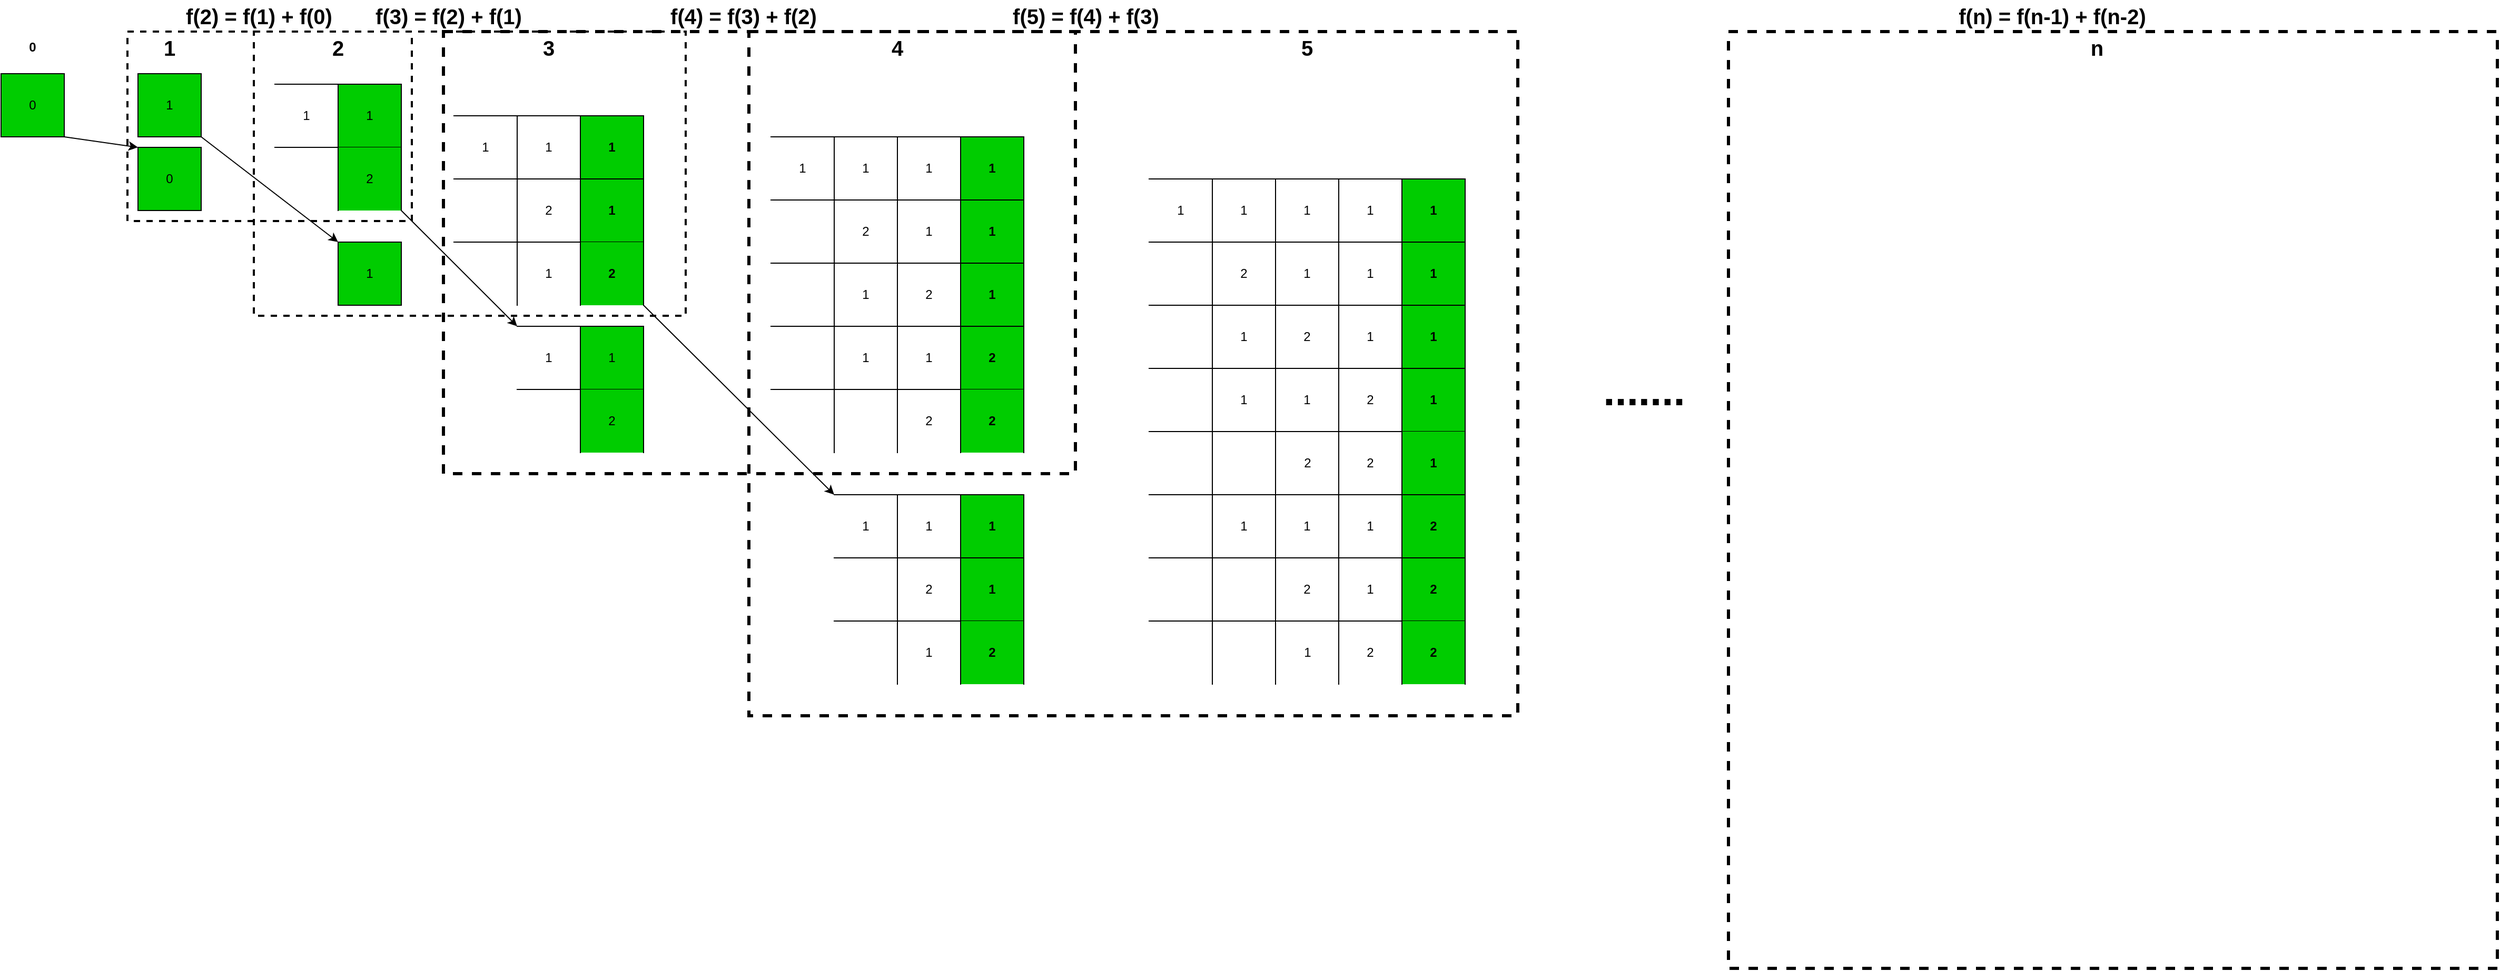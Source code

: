 <mxfile version="17.4.6" type="github">
  <diagram id="meVgTXFV0Rb9YD3vlooV" name="第 1 页">
    <mxGraphModel dx="2449" dy="2693" grid="1" gridSize="10" guides="1" tooltips="1" connect="1" arrows="1" fold="1" page="1" pageScale="1" pageWidth="827" pageHeight="1169" math="0" shadow="0">
      <root>
        <mxCell id="0" />
        <mxCell id="1" parent="0" />
        <mxCell id="g9Eve9OgDXoUgPSPYTMr-540" value="" style="rounded=0;whiteSpace=wrap;html=1;labelBackgroundColor=#FFFFFF;fontColor=#000000;fillColor=none;shadow=0;dashed=1;strokeWidth=2;" vertex="1" parent="1">
          <mxGeometry x="390" width="270" height="180" as="geometry" />
        </mxCell>
        <mxCell id="g9Eve9OgDXoUgPSPYTMr-536" value="" style="rounded=0;whiteSpace=wrap;html=1;labelBackgroundColor=#FFFFFF;fontColor=#000000;fillColor=none;shadow=0;dashed=1;strokeWidth=3;" vertex="1" parent="1">
          <mxGeometry x="980" width="730" height="650" as="geometry" />
        </mxCell>
        <mxCell id="g9Eve9OgDXoUgPSPYTMr-535" value="" style="rounded=0;whiteSpace=wrap;html=1;labelBackgroundColor=#FFFFFF;fontColor=#000000;fillColor=none;shadow=0;dashed=1;strokeWidth=3;" vertex="1" parent="1">
          <mxGeometry x="690" width="600" height="420" as="geometry" />
        </mxCell>
        <mxCell id="g9Eve9OgDXoUgPSPYTMr-534" value="" style="rounded=0;whiteSpace=wrap;html=1;labelBackgroundColor=#FFFFFF;fontColor=#000000;fillColor=none;shadow=0;dashed=1;strokeWidth=2;" vertex="1" parent="1">
          <mxGeometry x="510" width="410" height="270" as="geometry" />
        </mxCell>
        <mxCell id="g9Eve9OgDXoUgPSPYTMr-105" value="" style="group" vertex="1" connectable="0" parent="1">
          <mxGeometry x="530" y="50" width="120" height="120" as="geometry" />
        </mxCell>
        <mxCell id="g9Eve9OgDXoUgPSPYTMr-106" value="1" style="whiteSpace=wrap;html=1;aspect=fixed;fillColor=#00CC00;fontStyle=0" vertex="1" parent="g9Eve9OgDXoUgPSPYTMr-105">
          <mxGeometry x="60" width="60" height="60" as="geometry" />
        </mxCell>
        <mxCell id="g9Eve9OgDXoUgPSPYTMr-107" value="1" style="shape=partialRectangle;whiteSpace=wrap;html=1;left=0;right=0;fillColor=none;" vertex="1" parent="g9Eve9OgDXoUgPSPYTMr-105">
          <mxGeometry width="60" height="60" as="geometry" />
        </mxCell>
        <mxCell id="g9Eve9OgDXoUgPSPYTMr-108" value="2" style="shape=partialRectangle;whiteSpace=wrap;html=1;top=0;bottom=0;fillColor=#00CC00;fontStyle=0" vertex="1" parent="g9Eve9OgDXoUgPSPYTMr-105">
          <mxGeometry x="60" y="60" width="60" height="60" as="geometry" />
        </mxCell>
        <mxCell id="g9Eve9OgDXoUgPSPYTMr-113" value="" style="group" vertex="1" connectable="0" parent="1">
          <mxGeometry x="760" y="80" width="120" height="210" as="geometry" />
        </mxCell>
        <mxCell id="g9Eve9OgDXoUgPSPYTMr-114" value="1" style="whiteSpace=wrap;html=1;aspect=fixed;fontStyle=1;fillColor=#00CC00;" vertex="1" parent="g9Eve9OgDXoUgPSPYTMr-113">
          <mxGeometry x="60" width="60" height="60" as="geometry" />
        </mxCell>
        <mxCell id="g9Eve9OgDXoUgPSPYTMr-115" value="" style="shape=partialRectangle;whiteSpace=wrap;html=1;left=0;right=0;fillColor=none;" vertex="1" parent="g9Eve9OgDXoUgPSPYTMr-113">
          <mxGeometry width="60" height="60" as="geometry" />
        </mxCell>
        <mxCell id="g9Eve9OgDXoUgPSPYTMr-116" value="" style="shape=partialRectangle;whiteSpace=wrap;html=1;top=0;bottom=0;fillColor=none;" vertex="1" parent="g9Eve9OgDXoUgPSPYTMr-113">
          <mxGeometry x="60" y="60" width="60" height="60" as="geometry" />
        </mxCell>
        <mxCell id="g9Eve9OgDXoUgPSPYTMr-117" value="" style="group" vertex="1" connectable="0" parent="g9Eve9OgDXoUgPSPYTMr-113">
          <mxGeometry x="-60" width="140" height="210" as="geometry" />
        </mxCell>
        <mxCell id="g9Eve9OgDXoUgPSPYTMr-118" value="1" style="whiteSpace=wrap;html=1;aspect=fixed;" vertex="1" parent="g9Eve9OgDXoUgPSPYTMr-117">
          <mxGeometry x="60" width="60" height="60" as="geometry" />
        </mxCell>
        <mxCell id="g9Eve9OgDXoUgPSPYTMr-119" value="1" style="shape=partialRectangle;whiteSpace=wrap;html=1;left=0;right=0;fillColor=none;" vertex="1" parent="g9Eve9OgDXoUgPSPYTMr-117">
          <mxGeometry width="60" height="60" as="geometry" />
        </mxCell>
        <mxCell id="g9Eve9OgDXoUgPSPYTMr-120" value="" style="shape=partialRectangle;whiteSpace=wrap;html=1;top=0;bottom=0;fillColor=none;" vertex="1" parent="g9Eve9OgDXoUgPSPYTMr-117">
          <mxGeometry x="60" y="60" width="60" height="60" as="geometry" />
        </mxCell>
        <mxCell id="g9Eve9OgDXoUgPSPYTMr-121" value="" style="group" vertex="1" connectable="0" parent="g9Eve9OgDXoUgPSPYTMr-117">
          <mxGeometry y="60" width="120" height="120" as="geometry" />
        </mxCell>
        <mxCell id="g9Eve9OgDXoUgPSPYTMr-122" value="" style="whiteSpace=wrap;html=1;aspect=fixed;" vertex="1" parent="g9Eve9OgDXoUgPSPYTMr-121">
          <mxGeometry x="60" width="60" height="60" as="geometry" />
        </mxCell>
        <mxCell id="g9Eve9OgDXoUgPSPYTMr-123" value="" style="shape=partialRectangle;whiteSpace=wrap;html=1;left=0;right=0;fillColor=none;" vertex="1" parent="g9Eve9OgDXoUgPSPYTMr-121">
          <mxGeometry width="60" height="60" as="geometry" />
        </mxCell>
        <mxCell id="g9Eve9OgDXoUgPSPYTMr-124" value="1" style="shape=partialRectangle;whiteSpace=wrap;html=1;top=0;bottom=0;fillColor=none;" vertex="1" parent="g9Eve9OgDXoUgPSPYTMr-121">
          <mxGeometry x="60" y="60" width="60" height="60" as="geometry" />
        </mxCell>
        <mxCell id="g9Eve9OgDXoUgPSPYTMr-125" value="" style="group;fontStyle=1;fillColor=none;" vertex="1" connectable="0" parent="g9Eve9OgDXoUgPSPYTMr-113">
          <mxGeometry y="60" width="120" height="120" as="geometry" />
        </mxCell>
        <mxCell id="g9Eve9OgDXoUgPSPYTMr-126" value="1" style="whiteSpace=wrap;html=1;aspect=fixed;fontStyle=1;fillColor=#00CC00;" vertex="1" parent="g9Eve9OgDXoUgPSPYTMr-125">
          <mxGeometry x="60" width="60" height="60" as="geometry" />
        </mxCell>
        <mxCell id="g9Eve9OgDXoUgPSPYTMr-127" value="2" style="shape=partialRectangle;whiteSpace=wrap;html=1;left=0;right=0;fillColor=none;" vertex="1" parent="g9Eve9OgDXoUgPSPYTMr-125">
          <mxGeometry width="60" height="60" as="geometry" />
        </mxCell>
        <mxCell id="g9Eve9OgDXoUgPSPYTMr-128" value="2" style="shape=partialRectangle;whiteSpace=wrap;html=1;top=0;bottom=0;fillColor=#00CC00;fontStyle=1" vertex="1" parent="g9Eve9OgDXoUgPSPYTMr-125">
          <mxGeometry x="60" y="60" width="60" height="60" as="geometry" />
        </mxCell>
        <mxCell id="g9Eve9OgDXoUgPSPYTMr-129" value="" style="group" vertex="1" connectable="0" parent="1">
          <mxGeometry x="1121" y="100" width="120" height="300" as="geometry" />
        </mxCell>
        <mxCell id="g9Eve9OgDXoUgPSPYTMr-130" value="1" style="whiteSpace=wrap;html=1;aspect=fixed;fillColor=#00CC00;fontStyle=1" vertex="1" parent="g9Eve9OgDXoUgPSPYTMr-129">
          <mxGeometry x="60" width="60" height="60" as="geometry" />
        </mxCell>
        <mxCell id="g9Eve9OgDXoUgPSPYTMr-131" value="" style="shape=partialRectangle;whiteSpace=wrap;html=1;left=0;right=0;fillColor=none;" vertex="1" parent="g9Eve9OgDXoUgPSPYTMr-129">
          <mxGeometry width="60" height="60" as="geometry" />
        </mxCell>
        <mxCell id="g9Eve9OgDXoUgPSPYTMr-132" value="" style="shape=partialRectangle;whiteSpace=wrap;html=1;top=0;bottom=0;fillColor=#00CC00;fontStyle=1" vertex="1" parent="g9Eve9OgDXoUgPSPYTMr-129">
          <mxGeometry x="60" y="60" width="60" height="60" as="geometry" />
        </mxCell>
        <mxCell id="g9Eve9OgDXoUgPSPYTMr-133" value="" style="group" vertex="1" connectable="0" parent="g9Eve9OgDXoUgPSPYTMr-129">
          <mxGeometry x="-60" width="120" height="240" as="geometry" />
        </mxCell>
        <mxCell id="g9Eve9OgDXoUgPSPYTMr-134" value="1" style="whiteSpace=wrap;html=1;aspect=fixed;" vertex="1" parent="g9Eve9OgDXoUgPSPYTMr-133">
          <mxGeometry x="60" width="60" height="60" as="geometry" />
        </mxCell>
        <mxCell id="g9Eve9OgDXoUgPSPYTMr-135" value="" style="shape=partialRectangle;whiteSpace=wrap;html=1;left=0;right=0;fillColor=none;" vertex="1" parent="g9Eve9OgDXoUgPSPYTMr-133">
          <mxGeometry width="60" height="60" as="geometry" />
        </mxCell>
        <mxCell id="g9Eve9OgDXoUgPSPYTMr-136" value="" style="shape=partialRectangle;whiteSpace=wrap;html=1;top=0;bottom=0;fillColor=none;" vertex="1" parent="g9Eve9OgDXoUgPSPYTMr-133">
          <mxGeometry x="60" y="60" width="60" height="60" as="geometry" />
        </mxCell>
        <mxCell id="g9Eve9OgDXoUgPSPYTMr-137" value="" style="group" vertex="1" connectable="0" parent="g9Eve9OgDXoUgPSPYTMr-133">
          <mxGeometry y="60" width="120" height="180" as="geometry" />
        </mxCell>
        <mxCell id="g9Eve9OgDXoUgPSPYTMr-138" value="" style="whiteSpace=wrap;html=1;aspect=fixed;" vertex="1" parent="g9Eve9OgDXoUgPSPYTMr-137">
          <mxGeometry x="60" width="60" height="60" as="geometry" />
        </mxCell>
        <mxCell id="g9Eve9OgDXoUgPSPYTMr-139" value="" style="shape=partialRectangle;whiteSpace=wrap;html=1;left=0;right=0;fillColor=none;" vertex="1" parent="g9Eve9OgDXoUgPSPYTMr-137">
          <mxGeometry width="60" height="60" as="geometry" />
        </mxCell>
        <mxCell id="g9Eve9OgDXoUgPSPYTMr-140" value="" style="shape=partialRectangle;whiteSpace=wrap;html=1;top=0;bottom=0;fillColor=none;" vertex="1" parent="g9Eve9OgDXoUgPSPYTMr-137">
          <mxGeometry x="60" y="60" width="60" height="60" as="geometry" />
        </mxCell>
        <mxCell id="g9Eve9OgDXoUgPSPYTMr-158" value="" style="group" vertex="1" connectable="0" parent="g9Eve9OgDXoUgPSPYTMr-137">
          <mxGeometry y="60" width="120" height="120" as="geometry" />
        </mxCell>
        <mxCell id="g9Eve9OgDXoUgPSPYTMr-159" value="" style="whiteSpace=wrap;html=1;aspect=fixed;" vertex="1" parent="g9Eve9OgDXoUgPSPYTMr-158">
          <mxGeometry x="60" width="60" height="60" as="geometry" />
        </mxCell>
        <mxCell id="g9Eve9OgDXoUgPSPYTMr-160" value="" style="shape=partialRectangle;whiteSpace=wrap;html=1;left=0;right=0;fillColor=none;" vertex="1" parent="g9Eve9OgDXoUgPSPYTMr-158">
          <mxGeometry width="60" height="60" as="geometry" />
        </mxCell>
        <mxCell id="g9Eve9OgDXoUgPSPYTMr-161" value="" style="shape=partialRectangle;whiteSpace=wrap;html=1;top=0;bottom=0;fillColor=none;" vertex="1" parent="g9Eve9OgDXoUgPSPYTMr-158">
          <mxGeometry x="60" y="60" width="60" height="60" as="geometry" />
        </mxCell>
        <mxCell id="g9Eve9OgDXoUgPSPYTMr-146" value="" style="group" vertex="1" connectable="0" parent="g9Eve9OgDXoUgPSPYTMr-133">
          <mxGeometry x="-60" width="120" height="240" as="geometry" />
        </mxCell>
        <mxCell id="g9Eve9OgDXoUgPSPYTMr-147" value="1" style="whiteSpace=wrap;html=1;aspect=fixed;" vertex="1" parent="g9Eve9OgDXoUgPSPYTMr-146">
          <mxGeometry x="60" width="60" height="60" as="geometry" />
        </mxCell>
        <mxCell id="g9Eve9OgDXoUgPSPYTMr-148" value="1" style="shape=partialRectangle;whiteSpace=wrap;html=1;left=0;right=0;fillColor=none;" vertex="1" parent="g9Eve9OgDXoUgPSPYTMr-146">
          <mxGeometry width="60" height="60" as="geometry" />
        </mxCell>
        <mxCell id="g9Eve9OgDXoUgPSPYTMr-149" value="" style="shape=partialRectangle;whiteSpace=wrap;html=1;top=0;bottom=0;fillColor=none;" vertex="1" parent="g9Eve9OgDXoUgPSPYTMr-146">
          <mxGeometry x="60" y="60" width="60" height="60" as="geometry" />
        </mxCell>
        <mxCell id="g9Eve9OgDXoUgPSPYTMr-150" value="" style="group" vertex="1" connectable="0" parent="g9Eve9OgDXoUgPSPYTMr-146">
          <mxGeometry y="60" width="120" height="180" as="geometry" />
        </mxCell>
        <mxCell id="g9Eve9OgDXoUgPSPYTMr-151" value="2" style="whiteSpace=wrap;html=1;aspect=fixed;" vertex="1" parent="g9Eve9OgDXoUgPSPYTMr-150">
          <mxGeometry x="60" width="60" height="60" as="geometry" />
        </mxCell>
        <mxCell id="g9Eve9OgDXoUgPSPYTMr-152" value="" style="shape=partialRectangle;whiteSpace=wrap;html=1;left=0;right=0;fillColor=none;" vertex="1" parent="g9Eve9OgDXoUgPSPYTMr-150">
          <mxGeometry width="60" height="60" as="geometry" />
        </mxCell>
        <mxCell id="g9Eve9OgDXoUgPSPYTMr-153" value="" style="shape=partialRectangle;whiteSpace=wrap;html=1;top=0;bottom=0;fillColor=none;" vertex="1" parent="g9Eve9OgDXoUgPSPYTMr-150">
          <mxGeometry x="60" y="60" width="60" height="60" as="geometry" />
        </mxCell>
        <mxCell id="g9Eve9OgDXoUgPSPYTMr-154" value="" style="group" vertex="1" connectable="0" parent="g9Eve9OgDXoUgPSPYTMr-150">
          <mxGeometry y="60" width="120" height="120" as="geometry" />
        </mxCell>
        <mxCell id="g9Eve9OgDXoUgPSPYTMr-155" value="1" style="whiteSpace=wrap;html=1;aspect=fixed;" vertex="1" parent="g9Eve9OgDXoUgPSPYTMr-154">
          <mxGeometry x="60" width="60" height="60" as="geometry" />
        </mxCell>
        <mxCell id="g9Eve9OgDXoUgPSPYTMr-156" value="" style="shape=partialRectangle;whiteSpace=wrap;html=1;left=0;right=0;fillColor=none;" vertex="1" parent="g9Eve9OgDXoUgPSPYTMr-154">
          <mxGeometry width="60" height="60" as="geometry" />
        </mxCell>
        <mxCell id="g9Eve9OgDXoUgPSPYTMr-157" value="" style="shape=partialRectangle;whiteSpace=wrap;html=1;top=0;bottom=0;fillColor=none;" vertex="1" parent="g9Eve9OgDXoUgPSPYTMr-154">
          <mxGeometry x="60" y="60" width="60" height="60" as="geometry" />
        </mxCell>
        <mxCell id="g9Eve9OgDXoUgPSPYTMr-141" value="" style="group" vertex="1" connectable="0" parent="g9Eve9OgDXoUgPSPYTMr-129">
          <mxGeometry y="60" width="120" height="240" as="geometry" />
        </mxCell>
        <mxCell id="g9Eve9OgDXoUgPSPYTMr-142" value="1" style="whiteSpace=wrap;html=1;aspect=fixed;fillColor=#00CC00;fontStyle=1" vertex="1" parent="g9Eve9OgDXoUgPSPYTMr-141">
          <mxGeometry x="60" width="60" height="60" as="geometry" />
        </mxCell>
        <mxCell id="g9Eve9OgDXoUgPSPYTMr-143" value="1" style="shape=partialRectangle;whiteSpace=wrap;html=1;left=0;right=0;fillColor=none;" vertex="1" parent="g9Eve9OgDXoUgPSPYTMr-141">
          <mxGeometry width="60" height="60" as="geometry" />
        </mxCell>
        <mxCell id="g9Eve9OgDXoUgPSPYTMr-144" value="" style="shape=partialRectangle;whiteSpace=wrap;html=1;top=0;bottom=0;fillColor=#00CC00;fontStyle=1" vertex="1" parent="g9Eve9OgDXoUgPSPYTMr-141">
          <mxGeometry x="60" y="60" width="60" height="60" as="geometry" />
        </mxCell>
        <mxCell id="g9Eve9OgDXoUgPSPYTMr-162" value="" style="group" vertex="1" connectable="0" parent="g9Eve9OgDXoUgPSPYTMr-141">
          <mxGeometry y="60" width="120" height="180" as="geometry" />
        </mxCell>
        <mxCell id="g9Eve9OgDXoUgPSPYTMr-163" value="1" style="whiteSpace=wrap;html=1;aspect=fixed;fillColor=#00CC00;fontStyle=1" vertex="1" parent="g9Eve9OgDXoUgPSPYTMr-162">
          <mxGeometry x="60" width="60" height="60" as="geometry" />
        </mxCell>
        <mxCell id="g9Eve9OgDXoUgPSPYTMr-164" value="2" style="shape=partialRectangle;whiteSpace=wrap;html=1;left=0;right=0;fillColor=none;" vertex="1" parent="g9Eve9OgDXoUgPSPYTMr-162">
          <mxGeometry width="60" height="60" as="geometry" />
        </mxCell>
        <mxCell id="g9Eve9OgDXoUgPSPYTMr-165" value="" style="shape=partialRectangle;whiteSpace=wrap;html=1;top=0;bottom=0;fillColor=#00CC00;fontStyle=1" vertex="1" parent="g9Eve9OgDXoUgPSPYTMr-162">
          <mxGeometry x="60" y="60" width="60" height="60" as="geometry" />
        </mxCell>
        <mxCell id="g9Eve9OgDXoUgPSPYTMr-166" value="" style="group" vertex="1" connectable="0" parent="g9Eve9OgDXoUgPSPYTMr-162">
          <mxGeometry y="60" width="120" height="120" as="geometry" />
        </mxCell>
        <mxCell id="g9Eve9OgDXoUgPSPYTMr-167" value="2" style="whiteSpace=wrap;html=1;aspect=fixed;fillColor=#00CC00;fontStyle=1" vertex="1" parent="g9Eve9OgDXoUgPSPYTMr-166">
          <mxGeometry x="60" width="60" height="60" as="geometry" />
        </mxCell>
        <mxCell id="g9Eve9OgDXoUgPSPYTMr-168" value="" style="shape=partialRectangle;whiteSpace=wrap;html=1;left=0;right=0;fillColor=none;" vertex="1" parent="g9Eve9OgDXoUgPSPYTMr-166">
          <mxGeometry width="60" height="60" as="geometry" />
        </mxCell>
        <mxCell id="g9Eve9OgDXoUgPSPYTMr-169" value="2" style="shape=partialRectangle;whiteSpace=wrap;html=1;top=0;bottom=0;fillColor=#00CC00;fontStyle=1" vertex="1" parent="g9Eve9OgDXoUgPSPYTMr-166">
          <mxGeometry x="60" y="60" width="60" height="60" as="geometry" />
        </mxCell>
        <mxCell id="g9Eve9OgDXoUgPSPYTMr-178" value="1" style="whiteSpace=wrap;html=1;aspect=fixed;fillColor=#00CC00;fontStyle=1" vertex="1" parent="g9Eve9OgDXoUgPSPYTMr-129">
          <mxGeometry x="60" width="60" height="60" as="geometry" />
        </mxCell>
        <mxCell id="g9Eve9OgDXoUgPSPYTMr-170" value="" style="group" vertex="1" connectable="0" parent="1">
          <mxGeometry x="1061" y="280" width="120" height="120" as="geometry" />
        </mxCell>
        <mxCell id="g9Eve9OgDXoUgPSPYTMr-171" value="1" style="whiteSpace=wrap;html=1;aspect=fixed;" vertex="1" parent="g9Eve9OgDXoUgPSPYTMr-170">
          <mxGeometry x="60" width="60" height="60" as="geometry" />
        </mxCell>
        <mxCell id="g9Eve9OgDXoUgPSPYTMr-172" value="" style="shape=partialRectangle;whiteSpace=wrap;html=1;left=0;right=0;fillColor=none;" vertex="1" parent="g9Eve9OgDXoUgPSPYTMr-170">
          <mxGeometry width="60" height="60" as="geometry" />
        </mxCell>
        <mxCell id="g9Eve9OgDXoUgPSPYTMr-173" value="2" style="shape=partialRectangle;whiteSpace=wrap;html=1;top=0;bottom=0;fillColor=none;" vertex="1" parent="g9Eve9OgDXoUgPSPYTMr-170">
          <mxGeometry x="60" y="60" width="60" height="60" as="geometry" />
        </mxCell>
        <mxCell id="g9Eve9OgDXoUgPSPYTMr-174" value="" style="group" vertex="1" connectable="0" parent="g9Eve9OgDXoUgPSPYTMr-170">
          <mxGeometry x="-60" width="120" height="120" as="geometry" />
        </mxCell>
        <mxCell id="g9Eve9OgDXoUgPSPYTMr-175" value="1" style="whiteSpace=wrap;html=1;aspect=fixed;" vertex="1" parent="g9Eve9OgDXoUgPSPYTMr-174">
          <mxGeometry x="60" width="60" height="60" as="geometry" />
        </mxCell>
        <mxCell id="g9Eve9OgDXoUgPSPYTMr-176" value="" style="shape=partialRectangle;whiteSpace=wrap;html=1;left=0;right=0;fillColor=none;" vertex="1" parent="g9Eve9OgDXoUgPSPYTMr-174">
          <mxGeometry width="60" height="60" as="geometry" />
        </mxCell>
        <mxCell id="g9Eve9OgDXoUgPSPYTMr-177" value="" style="shape=partialRectangle;whiteSpace=wrap;html=1;top=0;bottom=0;fillColor=none;" vertex="1" parent="g9Eve9OgDXoUgPSPYTMr-174">
          <mxGeometry x="60" y="60" width="60" height="60" as="geometry" />
        </mxCell>
        <mxCell id="g9Eve9OgDXoUgPSPYTMr-179" value="" style="group" vertex="1" connectable="0" parent="1">
          <mxGeometry x="530" y="200" width="120" height="120" as="geometry" />
        </mxCell>
        <mxCell id="g9Eve9OgDXoUgPSPYTMr-180" value="1" style="whiteSpace=wrap;html=1;aspect=fixed;fillColor=#00CC00;" vertex="1" parent="g9Eve9OgDXoUgPSPYTMr-179">
          <mxGeometry x="60" width="60" height="60" as="geometry" />
        </mxCell>
        <mxCell id="g9Eve9OgDXoUgPSPYTMr-183" value="" style="group" vertex="1" connectable="0" parent="1">
          <mxGeometry x="760" y="280" width="120" height="120" as="geometry" />
        </mxCell>
        <mxCell id="g9Eve9OgDXoUgPSPYTMr-184" value="1" style="whiteSpace=wrap;html=1;aspect=fixed;fillColor=#00CC00;fontStyle=0" vertex="1" parent="g9Eve9OgDXoUgPSPYTMr-183">
          <mxGeometry x="60" width="60" height="60" as="geometry" />
        </mxCell>
        <mxCell id="g9Eve9OgDXoUgPSPYTMr-185" value="1" style="shape=partialRectangle;whiteSpace=wrap;html=1;left=0;right=0;fillColor=none;" vertex="1" parent="g9Eve9OgDXoUgPSPYTMr-183">
          <mxGeometry width="60" height="60" as="geometry" />
        </mxCell>
        <mxCell id="g9Eve9OgDXoUgPSPYTMr-186" value="2" style="shape=partialRectangle;whiteSpace=wrap;html=1;top=0;bottom=0;fillColor=#00CC00;fontStyle=0" vertex="1" parent="g9Eve9OgDXoUgPSPYTMr-183">
          <mxGeometry x="60" y="60" width="60" height="60" as="geometry" />
        </mxCell>
        <mxCell id="g9Eve9OgDXoUgPSPYTMr-236" value="" style="group" vertex="1" connectable="0" parent="1">
          <mxGeometry x="360" y="30" width="120" height="140" as="geometry" />
        </mxCell>
        <mxCell id="g9Eve9OgDXoUgPSPYTMr-237" value="1" style="whiteSpace=wrap;html=1;aspect=fixed;fillColor=#00CC00;" vertex="1" parent="g9Eve9OgDXoUgPSPYTMr-236">
          <mxGeometry x="40" y="10" width="60" height="60" as="geometry" />
        </mxCell>
        <mxCell id="g9Eve9OgDXoUgPSPYTMr-539" value="0" style="whiteSpace=wrap;html=1;aspect=fixed;fillColor=#00CC00;" vertex="1" parent="g9Eve9OgDXoUgPSPYTMr-236">
          <mxGeometry x="40" y="80" width="60" height="60" as="geometry" />
        </mxCell>
        <mxCell id="g9Eve9OgDXoUgPSPYTMr-238" value="" style="group" vertex="1" connectable="0" parent="1">
          <mxGeometry x="1121" y="440" width="120" height="180" as="geometry" />
        </mxCell>
        <mxCell id="g9Eve9OgDXoUgPSPYTMr-239" value="1" style="whiteSpace=wrap;html=1;aspect=fixed;fontStyle=1;fillColor=#00CC00;" vertex="1" parent="g9Eve9OgDXoUgPSPYTMr-238">
          <mxGeometry x="60" width="60" height="60" as="geometry" />
        </mxCell>
        <mxCell id="g9Eve9OgDXoUgPSPYTMr-240" value="" style="shape=partialRectangle;whiteSpace=wrap;html=1;left=0;right=0;fillColor=none;" vertex="1" parent="g9Eve9OgDXoUgPSPYTMr-238">
          <mxGeometry width="60" height="60" as="geometry" />
        </mxCell>
        <mxCell id="g9Eve9OgDXoUgPSPYTMr-241" value="" style="shape=partialRectangle;whiteSpace=wrap;html=1;top=0;bottom=0;fillColor=none;" vertex="1" parent="g9Eve9OgDXoUgPSPYTMr-238">
          <mxGeometry x="60" y="60" width="60" height="60" as="geometry" />
        </mxCell>
        <mxCell id="g9Eve9OgDXoUgPSPYTMr-242" value="" style="group" vertex="1" connectable="0" parent="g9Eve9OgDXoUgPSPYTMr-238">
          <mxGeometry x="-60" width="120" height="180" as="geometry" />
        </mxCell>
        <mxCell id="g9Eve9OgDXoUgPSPYTMr-243" value="1" style="whiteSpace=wrap;html=1;aspect=fixed;" vertex="1" parent="g9Eve9OgDXoUgPSPYTMr-242">
          <mxGeometry x="60" width="60" height="60" as="geometry" />
        </mxCell>
        <mxCell id="g9Eve9OgDXoUgPSPYTMr-244" value="1" style="shape=partialRectangle;whiteSpace=wrap;html=1;left=0;right=0;fillColor=none;" vertex="1" parent="g9Eve9OgDXoUgPSPYTMr-242">
          <mxGeometry width="60" height="60" as="geometry" />
        </mxCell>
        <mxCell id="g9Eve9OgDXoUgPSPYTMr-245" value="" style="shape=partialRectangle;whiteSpace=wrap;html=1;top=0;bottom=0;fillColor=none;" vertex="1" parent="g9Eve9OgDXoUgPSPYTMr-242">
          <mxGeometry x="60" y="60" width="60" height="60" as="geometry" />
        </mxCell>
        <mxCell id="g9Eve9OgDXoUgPSPYTMr-246" value="" style="group" vertex="1" connectable="0" parent="g9Eve9OgDXoUgPSPYTMr-242">
          <mxGeometry y="60" width="120" height="120" as="geometry" />
        </mxCell>
        <mxCell id="g9Eve9OgDXoUgPSPYTMr-247" value="" style="whiteSpace=wrap;html=1;aspect=fixed;" vertex="1" parent="g9Eve9OgDXoUgPSPYTMr-246">
          <mxGeometry x="60" width="60" height="60" as="geometry" />
        </mxCell>
        <mxCell id="g9Eve9OgDXoUgPSPYTMr-248" value="" style="shape=partialRectangle;whiteSpace=wrap;html=1;left=0;right=0;fillColor=none;" vertex="1" parent="g9Eve9OgDXoUgPSPYTMr-246">
          <mxGeometry width="60" height="60" as="geometry" />
        </mxCell>
        <mxCell id="g9Eve9OgDXoUgPSPYTMr-249" value="1" style="shape=partialRectangle;whiteSpace=wrap;html=1;top=0;bottom=0;fillColor=none;" vertex="1" parent="g9Eve9OgDXoUgPSPYTMr-246">
          <mxGeometry x="60" y="60" width="60" height="60" as="geometry" />
        </mxCell>
        <mxCell id="g9Eve9OgDXoUgPSPYTMr-250" value="" style="group;fontStyle=1;fillColor=none;" vertex="1" connectable="0" parent="g9Eve9OgDXoUgPSPYTMr-238">
          <mxGeometry y="60" width="120" height="120" as="geometry" />
        </mxCell>
        <mxCell id="g9Eve9OgDXoUgPSPYTMr-251" value="1" style="whiteSpace=wrap;html=1;aspect=fixed;fontStyle=1;fillColor=#00CC00;" vertex="1" parent="g9Eve9OgDXoUgPSPYTMr-250">
          <mxGeometry x="60" width="60" height="60" as="geometry" />
        </mxCell>
        <mxCell id="g9Eve9OgDXoUgPSPYTMr-252" value="2" style="shape=partialRectangle;whiteSpace=wrap;html=1;left=0;right=0;fillColor=none;" vertex="1" parent="g9Eve9OgDXoUgPSPYTMr-250">
          <mxGeometry width="60" height="60" as="geometry" />
        </mxCell>
        <mxCell id="g9Eve9OgDXoUgPSPYTMr-253" value="2" style="shape=partialRectangle;whiteSpace=wrap;html=1;top=0;bottom=0;fillColor=#00CC00;fontStyle=1" vertex="1" parent="g9Eve9OgDXoUgPSPYTMr-250">
          <mxGeometry x="60" y="60" width="60" height="60" as="geometry" />
        </mxCell>
        <mxCell id="g9Eve9OgDXoUgPSPYTMr-519" value="" style="group" vertex="1" connectable="0" parent="1">
          <mxGeometry x="1360" y="140" width="300" height="480" as="geometry" />
        </mxCell>
        <mxCell id="g9Eve9OgDXoUgPSPYTMr-446" value="" style="group" vertex="1" connectable="0" parent="g9Eve9OgDXoUgPSPYTMr-519">
          <mxGeometry width="120" height="480" as="geometry" />
        </mxCell>
        <mxCell id="g9Eve9OgDXoUgPSPYTMr-447" value="1" style="whiteSpace=wrap;html=1;aspect=fixed;" vertex="1" parent="g9Eve9OgDXoUgPSPYTMr-446">
          <mxGeometry x="60" width="60" height="60" as="geometry" />
        </mxCell>
        <mxCell id="g9Eve9OgDXoUgPSPYTMr-448" value="1" style="shape=partialRectangle;whiteSpace=wrap;html=1;left=0;right=0;fillColor=none;" vertex="1" parent="g9Eve9OgDXoUgPSPYTMr-446">
          <mxGeometry width="60" height="60" as="geometry" />
        </mxCell>
        <mxCell id="g9Eve9OgDXoUgPSPYTMr-449" value="" style="shape=partialRectangle;whiteSpace=wrap;html=1;top=0;bottom=0;fillColor=none;" vertex="1" parent="g9Eve9OgDXoUgPSPYTMr-446">
          <mxGeometry x="60" y="60" width="60" height="60" as="geometry" />
        </mxCell>
        <mxCell id="g9Eve9OgDXoUgPSPYTMr-451" value="" style="group" vertex="1" connectable="0" parent="g9Eve9OgDXoUgPSPYTMr-446">
          <mxGeometry y="60" width="120" height="420" as="geometry" />
        </mxCell>
        <mxCell id="g9Eve9OgDXoUgPSPYTMr-452" value="2" style="whiteSpace=wrap;html=1;aspect=fixed;" vertex="1" parent="g9Eve9OgDXoUgPSPYTMr-451">
          <mxGeometry x="60" width="60" height="60" as="geometry" />
        </mxCell>
        <mxCell id="g9Eve9OgDXoUgPSPYTMr-453" value="" style="shape=partialRectangle;whiteSpace=wrap;html=1;left=0;right=0;fillColor=none;" vertex="1" parent="g9Eve9OgDXoUgPSPYTMr-451">
          <mxGeometry width="60" height="60" as="geometry" />
        </mxCell>
        <mxCell id="g9Eve9OgDXoUgPSPYTMr-454" value="" style="shape=partialRectangle;whiteSpace=wrap;html=1;top=0;bottom=0;fillColor=none;" vertex="1" parent="g9Eve9OgDXoUgPSPYTMr-451">
          <mxGeometry x="60" y="60" width="60" height="60" as="geometry" />
        </mxCell>
        <mxCell id="g9Eve9OgDXoUgPSPYTMr-455" value="" style="group" vertex="1" connectable="0" parent="g9Eve9OgDXoUgPSPYTMr-451">
          <mxGeometry y="60" width="120" height="360" as="geometry" />
        </mxCell>
        <mxCell id="g9Eve9OgDXoUgPSPYTMr-456" value="1" style="whiteSpace=wrap;html=1;aspect=fixed;" vertex="1" parent="g9Eve9OgDXoUgPSPYTMr-455">
          <mxGeometry x="60" width="60" height="60" as="geometry" />
        </mxCell>
        <mxCell id="g9Eve9OgDXoUgPSPYTMr-457" value="" style="shape=partialRectangle;whiteSpace=wrap;html=1;left=0;right=0;fillColor=none;" vertex="1" parent="g9Eve9OgDXoUgPSPYTMr-455">
          <mxGeometry width="60" height="60" as="geometry" />
        </mxCell>
        <mxCell id="g9Eve9OgDXoUgPSPYTMr-458" value="" style="shape=partialRectangle;whiteSpace=wrap;html=1;top=0;bottom=0;fillColor=none;" vertex="1" parent="g9Eve9OgDXoUgPSPYTMr-455">
          <mxGeometry x="60" y="60" width="60" height="60" as="geometry" />
        </mxCell>
        <mxCell id="g9Eve9OgDXoUgPSPYTMr-459" value="" style="group" vertex="1" connectable="0" parent="g9Eve9OgDXoUgPSPYTMr-455">
          <mxGeometry y="60" width="120" height="300" as="geometry" />
        </mxCell>
        <mxCell id="g9Eve9OgDXoUgPSPYTMr-460" value="1" style="whiteSpace=wrap;html=1;aspect=fixed;" vertex="1" parent="g9Eve9OgDXoUgPSPYTMr-459">
          <mxGeometry x="60" width="60" height="60" as="geometry" />
        </mxCell>
        <mxCell id="g9Eve9OgDXoUgPSPYTMr-461" value="" style="shape=partialRectangle;whiteSpace=wrap;html=1;left=0;right=0;fillColor=none;" vertex="1" parent="g9Eve9OgDXoUgPSPYTMr-459">
          <mxGeometry width="60" height="60" as="geometry" />
        </mxCell>
        <mxCell id="g9Eve9OgDXoUgPSPYTMr-462" value="" style="shape=partialRectangle;whiteSpace=wrap;html=1;top=0;bottom=0;fillColor=none;" vertex="1" parent="g9Eve9OgDXoUgPSPYTMr-459">
          <mxGeometry x="60" y="60" width="60" height="60" as="geometry" />
        </mxCell>
        <mxCell id="g9Eve9OgDXoUgPSPYTMr-463" value="" style="group" vertex="1" connectable="0" parent="g9Eve9OgDXoUgPSPYTMr-459">
          <mxGeometry y="120" width="120" height="180" as="geometry" />
        </mxCell>
        <mxCell id="g9Eve9OgDXoUgPSPYTMr-464" value="1" style="whiteSpace=wrap;html=1;aspect=fixed;" vertex="1" parent="g9Eve9OgDXoUgPSPYTMr-463">
          <mxGeometry x="60" width="60" height="60" as="geometry" />
        </mxCell>
        <mxCell id="g9Eve9OgDXoUgPSPYTMr-465" value="" style="shape=partialRectangle;whiteSpace=wrap;html=1;left=0;right=0;fillColor=none;" vertex="1" parent="g9Eve9OgDXoUgPSPYTMr-463">
          <mxGeometry width="60" height="60" as="geometry" />
        </mxCell>
        <mxCell id="g9Eve9OgDXoUgPSPYTMr-466" value="" style="shape=partialRectangle;whiteSpace=wrap;html=1;top=0;bottom=0;fillColor=none;" vertex="1" parent="g9Eve9OgDXoUgPSPYTMr-463">
          <mxGeometry x="60" y="60" width="60" height="60" as="geometry" />
        </mxCell>
        <mxCell id="g9Eve9OgDXoUgPSPYTMr-467" value="" style="group" vertex="1" connectable="0" parent="g9Eve9OgDXoUgPSPYTMr-463">
          <mxGeometry y="60" width="120" height="120" as="geometry" />
        </mxCell>
        <mxCell id="g9Eve9OgDXoUgPSPYTMr-468" value="" style="whiteSpace=wrap;html=1;aspect=fixed;" vertex="1" parent="g9Eve9OgDXoUgPSPYTMr-467">
          <mxGeometry x="60" width="60" height="60" as="geometry" />
        </mxCell>
        <mxCell id="g9Eve9OgDXoUgPSPYTMr-469" value="" style="shape=partialRectangle;whiteSpace=wrap;html=1;left=0;right=0;fillColor=none;" vertex="1" parent="g9Eve9OgDXoUgPSPYTMr-467">
          <mxGeometry width="60" height="60" as="geometry" />
        </mxCell>
        <mxCell id="g9Eve9OgDXoUgPSPYTMr-470" value="" style="shape=partialRectangle;whiteSpace=wrap;html=1;top=0;bottom=0;fillColor=none;" vertex="1" parent="g9Eve9OgDXoUgPSPYTMr-467">
          <mxGeometry x="60" y="60" width="60" height="60" as="geometry" />
        </mxCell>
        <mxCell id="g9Eve9OgDXoUgPSPYTMr-471" value="" style="group" vertex="1" connectable="0" parent="g9Eve9OgDXoUgPSPYTMr-519">
          <mxGeometry x="120" width="120" height="480" as="geometry" />
        </mxCell>
        <mxCell id="g9Eve9OgDXoUgPSPYTMr-472" value="" style="whiteSpace=wrap;html=1;aspect=fixed;" vertex="1" parent="g9Eve9OgDXoUgPSPYTMr-471">
          <mxGeometry x="60" width="60" height="60" as="geometry" />
        </mxCell>
        <mxCell id="g9Eve9OgDXoUgPSPYTMr-473" value="1" style="shape=partialRectangle;whiteSpace=wrap;html=1;left=0;right=0;fillColor=none;" vertex="1" parent="g9Eve9OgDXoUgPSPYTMr-471">
          <mxGeometry width="60" height="60" as="geometry" />
        </mxCell>
        <mxCell id="g9Eve9OgDXoUgPSPYTMr-474" value="" style="shape=partialRectangle;whiteSpace=wrap;html=1;top=0;bottom=0;fillColor=none;" vertex="1" parent="g9Eve9OgDXoUgPSPYTMr-471">
          <mxGeometry x="60" y="60" width="60" height="60" as="geometry" />
        </mxCell>
        <mxCell id="g9Eve9OgDXoUgPSPYTMr-475" value="" style="group" vertex="1" connectable="0" parent="g9Eve9OgDXoUgPSPYTMr-471">
          <mxGeometry y="60" width="120" height="420" as="geometry" />
        </mxCell>
        <mxCell id="g9Eve9OgDXoUgPSPYTMr-476" value="" style="whiteSpace=wrap;html=1;aspect=fixed;" vertex="1" parent="g9Eve9OgDXoUgPSPYTMr-475">
          <mxGeometry x="60" width="60" height="60" as="geometry" />
        </mxCell>
        <mxCell id="g9Eve9OgDXoUgPSPYTMr-477" value="1" style="shape=partialRectangle;whiteSpace=wrap;html=1;left=0;right=0;fillColor=none;" vertex="1" parent="g9Eve9OgDXoUgPSPYTMr-475">
          <mxGeometry width="60" height="60" as="geometry" />
        </mxCell>
        <mxCell id="g9Eve9OgDXoUgPSPYTMr-478" value="" style="shape=partialRectangle;whiteSpace=wrap;html=1;top=0;bottom=0;fillColor=none;" vertex="1" parent="g9Eve9OgDXoUgPSPYTMr-475">
          <mxGeometry x="60" y="60" width="60" height="60" as="geometry" />
        </mxCell>
        <mxCell id="g9Eve9OgDXoUgPSPYTMr-479" value="" style="group" vertex="1" connectable="0" parent="g9Eve9OgDXoUgPSPYTMr-475">
          <mxGeometry y="60" width="120" height="360" as="geometry" />
        </mxCell>
        <mxCell id="g9Eve9OgDXoUgPSPYTMr-480" value="" style="whiteSpace=wrap;html=1;aspect=fixed;" vertex="1" parent="g9Eve9OgDXoUgPSPYTMr-479">
          <mxGeometry x="60" width="60" height="60" as="geometry" />
        </mxCell>
        <mxCell id="g9Eve9OgDXoUgPSPYTMr-481" value="2" style="shape=partialRectangle;whiteSpace=wrap;html=1;left=0;right=0;fillColor=none;" vertex="1" parent="g9Eve9OgDXoUgPSPYTMr-479">
          <mxGeometry width="60" height="60" as="geometry" />
        </mxCell>
        <mxCell id="g9Eve9OgDXoUgPSPYTMr-482" value="" style="shape=partialRectangle;whiteSpace=wrap;html=1;top=0;bottom=0;fillColor=none;" vertex="1" parent="g9Eve9OgDXoUgPSPYTMr-479">
          <mxGeometry x="60" y="60" width="60" height="60" as="geometry" />
        </mxCell>
        <mxCell id="g9Eve9OgDXoUgPSPYTMr-483" value="" style="group" vertex="1" connectable="0" parent="g9Eve9OgDXoUgPSPYTMr-479">
          <mxGeometry y="60" width="120" height="300" as="geometry" />
        </mxCell>
        <mxCell id="g9Eve9OgDXoUgPSPYTMr-484" value="" style="whiteSpace=wrap;html=1;aspect=fixed;" vertex="1" parent="g9Eve9OgDXoUgPSPYTMr-483">
          <mxGeometry x="60" width="60" height="60" as="geometry" />
        </mxCell>
        <mxCell id="g9Eve9OgDXoUgPSPYTMr-485" value="1" style="shape=partialRectangle;whiteSpace=wrap;html=1;left=0;right=0;fillColor=none;" vertex="1" parent="g9Eve9OgDXoUgPSPYTMr-483">
          <mxGeometry width="60" height="60" as="geometry" />
        </mxCell>
        <mxCell id="g9Eve9OgDXoUgPSPYTMr-486" value="2" style="shape=partialRectangle;whiteSpace=wrap;html=1;top=0;bottom=0;fillColor=none;" vertex="1" parent="g9Eve9OgDXoUgPSPYTMr-483">
          <mxGeometry x="60" y="60" width="60" height="60" as="geometry" />
        </mxCell>
        <mxCell id="g9Eve9OgDXoUgPSPYTMr-487" value="" style="group" vertex="1" connectable="0" parent="g9Eve9OgDXoUgPSPYTMr-483">
          <mxGeometry y="120" width="120" height="180" as="geometry" />
        </mxCell>
        <mxCell id="g9Eve9OgDXoUgPSPYTMr-488" value="" style="whiteSpace=wrap;html=1;aspect=fixed;" vertex="1" parent="g9Eve9OgDXoUgPSPYTMr-487">
          <mxGeometry x="60" width="60" height="60" as="geometry" />
        </mxCell>
        <mxCell id="g9Eve9OgDXoUgPSPYTMr-489" value="1" style="shape=partialRectangle;whiteSpace=wrap;html=1;left=0;right=0;fillColor=none;" vertex="1" parent="g9Eve9OgDXoUgPSPYTMr-487">
          <mxGeometry width="60" height="60" as="geometry" />
        </mxCell>
        <mxCell id="g9Eve9OgDXoUgPSPYTMr-490" value="" style="shape=partialRectangle;whiteSpace=wrap;html=1;top=0;bottom=0;fillColor=none;" vertex="1" parent="g9Eve9OgDXoUgPSPYTMr-487">
          <mxGeometry x="60" y="60" width="60" height="60" as="geometry" />
        </mxCell>
        <mxCell id="g9Eve9OgDXoUgPSPYTMr-491" value="" style="group" vertex="1" connectable="0" parent="g9Eve9OgDXoUgPSPYTMr-487">
          <mxGeometry y="60" width="120" height="120" as="geometry" />
        </mxCell>
        <mxCell id="g9Eve9OgDXoUgPSPYTMr-492" value="" style="whiteSpace=wrap;html=1;aspect=fixed;" vertex="1" parent="g9Eve9OgDXoUgPSPYTMr-491">
          <mxGeometry x="60" width="60" height="60" as="geometry" />
        </mxCell>
        <mxCell id="g9Eve9OgDXoUgPSPYTMr-493" value="2" style="shape=partialRectangle;whiteSpace=wrap;html=1;left=0;right=0;fillColor=none;" vertex="1" parent="g9Eve9OgDXoUgPSPYTMr-491">
          <mxGeometry width="60" height="60" as="geometry" />
        </mxCell>
        <mxCell id="g9Eve9OgDXoUgPSPYTMr-494" value="2" style="shape=partialRectangle;whiteSpace=wrap;html=1;top=0;bottom=0;fillColor=none;" vertex="1" parent="g9Eve9OgDXoUgPSPYTMr-491">
          <mxGeometry x="60" y="60" width="60" height="60" as="geometry" />
        </mxCell>
        <mxCell id="g9Eve9OgDXoUgPSPYTMr-495" value="" style="group" vertex="1" connectable="0" parent="g9Eve9OgDXoUgPSPYTMr-519">
          <mxGeometry x="180" width="120" height="480" as="geometry" />
        </mxCell>
        <mxCell id="g9Eve9OgDXoUgPSPYTMr-496" value="1" style="whiteSpace=wrap;html=1;aspect=fixed;fillColor=#00CC00;fontStyle=1" vertex="1" parent="g9Eve9OgDXoUgPSPYTMr-495">
          <mxGeometry x="60" width="60" height="60" as="geometry" />
        </mxCell>
        <mxCell id="g9Eve9OgDXoUgPSPYTMr-497" value="1" style="shape=partialRectangle;whiteSpace=wrap;html=1;left=0;right=0;fillColor=none;" vertex="1" parent="g9Eve9OgDXoUgPSPYTMr-495">
          <mxGeometry width="60" height="60" as="geometry" />
        </mxCell>
        <mxCell id="g9Eve9OgDXoUgPSPYTMr-498" value="" style="shape=partialRectangle;whiteSpace=wrap;html=1;top=0;bottom=0;fillColor=#00CC00;fontStyle=1" vertex="1" parent="g9Eve9OgDXoUgPSPYTMr-495">
          <mxGeometry x="60" y="60" width="60" height="60" as="geometry" />
        </mxCell>
        <mxCell id="g9Eve9OgDXoUgPSPYTMr-499" value="" style="group" vertex="1" connectable="0" parent="g9Eve9OgDXoUgPSPYTMr-495">
          <mxGeometry y="60" width="120" height="420" as="geometry" />
        </mxCell>
        <mxCell id="g9Eve9OgDXoUgPSPYTMr-500" value="1" style="whiteSpace=wrap;html=1;aspect=fixed;fillColor=#00CC00;fontStyle=1" vertex="1" parent="g9Eve9OgDXoUgPSPYTMr-499">
          <mxGeometry x="60" width="60" height="60" as="geometry" />
        </mxCell>
        <mxCell id="g9Eve9OgDXoUgPSPYTMr-501" value="1" style="shape=partialRectangle;whiteSpace=wrap;html=1;left=0;right=0;fillColor=none;" vertex="1" parent="g9Eve9OgDXoUgPSPYTMr-499">
          <mxGeometry width="60" height="60" as="geometry" />
        </mxCell>
        <mxCell id="g9Eve9OgDXoUgPSPYTMr-502" value="" style="shape=partialRectangle;whiteSpace=wrap;html=1;top=0;bottom=0;fillColor=#00CC00;fontStyle=1" vertex="1" parent="g9Eve9OgDXoUgPSPYTMr-499">
          <mxGeometry x="60" y="60" width="60" height="60" as="geometry" />
        </mxCell>
        <mxCell id="g9Eve9OgDXoUgPSPYTMr-503" value="" style="group" vertex="1" connectable="0" parent="g9Eve9OgDXoUgPSPYTMr-499">
          <mxGeometry y="60" width="120" height="360" as="geometry" />
        </mxCell>
        <mxCell id="g9Eve9OgDXoUgPSPYTMr-504" value="1" style="whiteSpace=wrap;html=1;aspect=fixed;fillColor=#00CC00;fontStyle=1" vertex="1" parent="g9Eve9OgDXoUgPSPYTMr-503">
          <mxGeometry x="60" width="60" height="60" as="geometry" />
        </mxCell>
        <mxCell id="g9Eve9OgDXoUgPSPYTMr-505" value="1" style="shape=partialRectangle;whiteSpace=wrap;html=1;left=0;right=0;fillColor=none;" vertex="1" parent="g9Eve9OgDXoUgPSPYTMr-503">
          <mxGeometry width="60" height="60" as="geometry" />
        </mxCell>
        <mxCell id="g9Eve9OgDXoUgPSPYTMr-506" value="" style="shape=partialRectangle;whiteSpace=wrap;html=1;top=0;bottom=0;fillColor=#00CC00;fontStyle=1" vertex="1" parent="g9Eve9OgDXoUgPSPYTMr-503">
          <mxGeometry x="60" y="60" width="60" height="60" as="geometry" />
        </mxCell>
        <mxCell id="g9Eve9OgDXoUgPSPYTMr-507" value="" style="group" vertex="1" connectable="0" parent="g9Eve9OgDXoUgPSPYTMr-503">
          <mxGeometry y="60" width="120" height="300" as="geometry" />
        </mxCell>
        <mxCell id="g9Eve9OgDXoUgPSPYTMr-508" value="1" style="whiteSpace=wrap;html=1;aspect=fixed;fillColor=#00CC00;fontStyle=1" vertex="1" parent="g9Eve9OgDXoUgPSPYTMr-507">
          <mxGeometry x="60" width="60" height="60" as="geometry" />
        </mxCell>
        <mxCell id="g9Eve9OgDXoUgPSPYTMr-509" value="2" style="shape=partialRectangle;whiteSpace=wrap;html=1;left=0;right=0;fillColor=none;" vertex="1" parent="g9Eve9OgDXoUgPSPYTMr-507">
          <mxGeometry width="60" height="60" as="geometry" />
        </mxCell>
        <mxCell id="g9Eve9OgDXoUgPSPYTMr-510" value="1" style="shape=partialRectangle;whiteSpace=wrap;html=1;top=0;bottom=0;fillColor=#00CC00;fontStyle=1" vertex="1" parent="g9Eve9OgDXoUgPSPYTMr-507">
          <mxGeometry x="60" y="60" width="60" height="60" as="geometry" />
        </mxCell>
        <mxCell id="g9Eve9OgDXoUgPSPYTMr-511" value="" style="group" vertex="1" connectable="0" parent="g9Eve9OgDXoUgPSPYTMr-507">
          <mxGeometry y="120" width="120" height="180" as="geometry" />
        </mxCell>
        <mxCell id="g9Eve9OgDXoUgPSPYTMr-512" value="2" style="whiteSpace=wrap;html=1;aspect=fixed;fillColor=#00CC00;fontStyle=1" vertex="1" parent="g9Eve9OgDXoUgPSPYTMr-511">
          <mxGeometry x="60" width="60" height="60" as="geometry" />
        </mxCell>
        <mxCell id="g9Eve9OgDXoUgPSPYTMr-513" value="1" style="shape=partialRectangle;whiteSpace=wrap;html=1;left=0;right=0;fillColor=none;" vertex="1" parent="g9Eve9OgDXoUgPSPYTMr-511">
          <mxGeometry width="60" height="60" as="geometry" />
        </mxCell>
        <mxCell id="g9Eve9OgDXoUgPSPYTMr-514" value="" style="shape=partialRectangle;whiteSpace=wrap;html=1;top=0;bottom=0;fillColor=#00CC00;fontStyle=1" vertex="1" parent="g9Eve9OgDXoUgPSPYTMr-511">
          <mxGeometry x="60" y="60" width="60" height="60" as="geometry" />
        </mxCell>
        <mxCell id="g9Eve9OgDXoUgPSPYTMr-515" value="" style="group" vertex="1" connectable="0" parent="g9Eve9OgDXoUgPSPYTMr-511">
          <mxGeometry y="60" width="120" height="120" as="geometry" />
        </mxCell>
        <mxCell id="g9Eve9OgDXoUgPSPYTMr-516" value="2" style="whiteSpace=wrap;html=1;aspect=fixed;fillColor=#00CC00;fontStyle=1" vertex="1" parent="g9Eve9OgDXoUgPSPYTMr-515">
          <mxGeometry x="60" width="60" height="60" as="geometry" />
        </mxCell>
        <mxCell id="g9Eve9OgDXoUgPSPYTMr-517" value="1" style="shape=partialRectangle;whiteSpace=wrap;html=1;left=0;right=0;fillColor=none;" vertex="1" parent="g9Eve9OgDXoUgPSPYTMr-515">
          <mxGeometry width="60" height="60" as="geometry" />
        </mxCell>
        <mxCell id="g9Eve9OgDXoUgPSPYTMr-518" value="2" style="shape=partialRectangle;whiteSpace=wrap;html=1;top=0;bottom=0;fillColor=#00CC00;fontStyle=1" vertex="1" parent="g9Eve9OgDXoUgPSPYTMr-515">
          <mxGeometry x="60" y="60" width="60" height="60" as="geometry" />
        </mxCell>
        <mxCell id="g9Eve9OgDXoUgPSPYTMr-523" value="&lt;span style=&quot;background-color: rgb(255 , 255 , 255)&quot;&gt;&lt;font color=&quot;#000000&quot;&gt;2&lt;/font&gt;&lt;/span&gt;" style="text;html=1;align=center;verticalAlign=middle;resizable=0;points=[];autosize=1;strokeColor=none;fillColor=none;fontColor=#00CC00;" vertex="1" parent="1">
          <mxGeometry x="1500" y="400" width="20" height="20" as="geometry" />
        </mxCell>
        <mxCell id="g9Eve9OgDXoUgPSPYTMr-524" value="1" style="text;html=1;align=center;verticalAlign=middle;resizable=0;points=[];autosize=1;strokeColor=none;fillColor=none;fontColor=#000000;" vertex="1" parent="1">
          <mxGeometry x="1500" y="580" width="20" height="20" as="geometry" />
        </mxCell>
        <mxCell id="g9Eve9OgDXoUgPSPYTMr-525" style="rounded=0;orthogonalLoop=1;jettySize=auto;html=1;exitX=1;exitY=1;exitDx=0;exitDy=0;entryX=0;entryY=0;entryDx=0;entryDy=0;fontColor=#000000;" edge="1" parent="1" source="g9Eve9OgDXoUgPSPYTMr-128" target="g9Eve9OgDXoUgPSPYTMr-244">
          <mxGeometry relative="1" as="geometry" />
        </mxCell>
        <mxCell id="g9Eve9OgDXoUgPSPYTMr-526" style="edgeStyle=none;rounded=0;orthogonalLoop=1;jettySize=auto;html=1;exitX=1;exitY=1;exitDx=0;exitDy=0;fontColor=#000000;" edge="1" parent="1" source="g9Eve9OgDXoUgPSPYTMr-108">
          <mxGeometry relative="1" as="geometry">
            <mxPoint x="760" y="280" as="targetPoint" />
          </mxGeometry>
        </mxCell>
        <mxCell id="g9Eve9OgDXoUgPSPYTMr-527" style="edgeStyle=none;rounded=0;orthogonalLoop=1;jettySize=auto;html=1;exitX=1;exitY=1;exitDx=0;exitDy=0;entryX=0;entryY=0;entryDx=0;entryDy=0;fontColor=#000000;" edge="1" parent="1" source="g9Eve9OgDXoUgPSPYTMr-237" target="g9Eve9OgDXoUgPSPYTMr-180">
          <mxGeometry relative="1" as="geometry" />
        </mxCell>
        <mxCell id="g9Eve9OgDXoUgPSPYTMr-528" value="&lt;b&gt;&lt;font style=&quot;font-size: 20px&quot;&gt;1&lt;/font&gt;&lt;/b&gt;" style="text;html=1;strokeColor=none;fillColor=none;align=center;verticalAlign=middle;whiteSpace=wrap;rounded=0;labelBackgroundColor=#FFFFFF;fontColor=#000000;" vertex="1" parent="1">
          <mxGeometry x="400" width="60" height="30" as="geometry" />
        </mxCell>
        <mxCell id="g9Eve9OgDXoUgPSPYTMr-529" value="&lt;b&gt;&lt;font style=&quot;font-size: 20px&quot;&gt;2&lt;/font&gt;&lt;/b&gt;" style="text;html=1;strokeColor=none;fillColor=none;align=center;verticalAlign=middle;whiteSpace=wrap;rounded=0;labelBackgroundColor=#FFFFFF;fontColor=#000000;" vertex="1" parent="1">
          <mxGeometry x="560" width="60" height="30" as="geometry" />
        </mxCell>
        <mxCell id="g9Eve9OgDXoUgPSPYTMr-530" value="&lt;b&gt;&lt;font style=&quot;font-size: 20px&quot;&gt;3&lt;/font&gt;&lt;br&gt;&lt;/b&gt;" style="text;html=1;strokeColor=none;fillColor=none;align=center;verticalAlign=middle;whiteSpace=wrap;rounded=0;labelBackgroundColor=#FFFFFF;fontColor=#000000;" vertex="1" parent="1">
          <mxGeometry x="760" width="60" height="30" as="geometry" />
        </mxCell>
        <mxCell id="g9Eve9OgDXoUgPSPYTMr-531" value="&lt;b&gt;&lt;font style=&quot;font-size: 20px&quot;&gt;4&lt;/font&gt;&lt;/b&gt;" style="text;html=1;strokeColor=none;fillColor=none;align=center;verticalAlign=middle;whiteSpace=wrap;rounded=0;labelBackgroundColor=#FFFFFF;fontColor=#000000;" vertex="1" parent="1">
          <mxGeometry x="1091" width="60" height="30" as="geometry" />
        </mxCell>
        <mxCell id="g9Eve9OgDXoUgPSPYTMr-532" value="&lt;b style=&quot;font-size: 20px;&quot;&gt;5&lt;/b&gt;" style="text;html=1;strokeColor=none;fillColor=none;align=center;verticalAlign=middle;whiteSpace=wrap;rounded=0;labelBackgroundColor=#FFFFFF;fontColor=#000000;fontSize=20;" vertex="1" parent="1">
          <mxGeometry x="1480" width="60" height="30" as="geometry" />
        </mxCell>
        <mxCell id="g9Eve9OgDXoUgPSPYTMr-541" style="edgeStyle=none;rounded=0;orthogonalLoop=1;jettySize=auto;html=1;exitX=1;exitY=1;exitDx=0;exitDy=0;entryX=0.037;entryY=0.611;entryDx=0;entryDy=0;entryPerimeter=0;fontColor=#000000;" edge="1" parent="1" source="g9Eve9OgDXoUgPSPYTMr-537" target="g9Eve9OgDXoUgPSPYTMr-540">
          <mxGeometry relative="1" as="geometry" />
        </mxCell>
        <mxCell id="g9Eve9OgDXoUgPSPYTMr-537" value="0" style="whiteSpace=wrap;html=1;aspect=fixed;fillColor=#00CC00;" vertex="1" parent="1">
          <mxGeometry x="270" y="40" width="60" height="60" as="geometry" />
        </mxCell>
        <mxCell id="g9Eve9OgDXoUgPSPYTMr-538" value="&lt;b&gt;0&lt;/b&gt;" style="text;html=1;strokeColor=none;fillColor=none;align=center;verticalAlign=middle;whiteSpace=wrap;rounded=0;labelBackgroundColor=#FFFFFF;fontColor=#000000;" vertex="1" parent="1">
          <mxGeometry x="270" width="60" height="30" as="geometry" />
        </mxCell>
        <mxCell id="g9Eve9OgDXoUgPSPYTMr-542" value="f(2) = f(1) + f(0)" style="text;html=1;strokeColor=none;fillColor=none;align=center;verticalAlign=middle;whiteSpace=wrap;rounded=0;shadow=0;dashed=1;labelBackgroundColor=#FFFFFF;fontColor=#000000;fontStyle=1;fontSize=20;" vertex="1" parent="1">
          <mxGeometry x="440" y="-30" width="150" height="30" as="geometry" />
        </mxCell>
        <mxCell id="g9Eve9OgDXoUgPSPYTMr-543" value="f(3) = f(2) + f(1)" style="text;html=1;strokeColor=none;fillColor=none;align=center;verticalAlign=middle;whiteSpace=wrap;rounded=0;shadow=0;dashed=1;labelBackgroundColor=#FFFFFF;fontColor=#000000;fontStyle=1;fontSize=20;" vertex="1" parent="1">
          <mxGeometry x="620" y="-30" width="150" height="30" as="geometry" />
        </mxCell>
        <mxCell id="g9Eve9OgDXoUgPSPYTMr-544" value="f(4) = f(3) + f(2)" style="text;html=1;strokeColor=none;fillColor=none;align=center;verticalAlign=middle;whiteSpace=wrap;rounded=0;shadow=0;dashed=1;labelBackgroundColor=#FFFFFF;fontColor=#000000;fontStyle=1;fontSize=20;" vertex="1" parent="1">
          <mxGeometry x="880" y="-30" width="190" height="30" as="geometry" />
        </mxCell>
        <mxCell id="g9Eve9OgDXoUgPSPYTMr-545" value="f(5) = f(4) + f(3)" style="text;html=1;strokeColor=none;fillColor=none;align=center;verticalAlign=middle;whiteSpace=wrap;rounded=0;shadow=0;dashed=1;labelBackgroundColor=#FFFFFF;fontColor=#000000;fontStyle=1;fontSize=20;" vertex="1" parent="1">
          <mxGeometry x="1220" y="-30" width="160" height="30" as="geometry" />
        </mxCell>
        <mxCell id="g9Eve9OgDXoUgPSPYTMr-546" value="" style="rounded=0;whiteSpace=wrap;html=1;labelBackgroundColor=#FFFFFF;fontColor=#000000;fillColor=none;shadow=0;dashed=1;strokeWidth=3;" vertex="1" parent="1">
          <mxGeometry x="1910" width="730" height="890" as="geometry" />
        </mxCell>
        <mxCell id="g9Eve9OgDXoUgPSPYTMr-547" value="f(n) = f(n-1) + f(n-2)" style="text;html=1;strokeColor=none;fillColor=none;align=center;verticalAlign=middle;whiteSpace=wrap;rounded=0;shadow=0;dashed=1;labelBackgroundColor=#FFFFFF;fontColor=#000000;fontStyle=1;fontSize=20;" vertex="1" parent="1">
          <mxGeometry x="2110" y="-30" width="215" height="30" as="geometry" />
        </mxCell>
        <mxCell id="g9Eve9OgDXoUgPSPYTMr-548" value="......." style="text;html=1;strokeColor=none;fillColor=none;align=center;verticalAlign=middle;whiteSpace=wrap;rounded=0;shadow=0;dashed=1;labelBackgroundColor=#FFFFFF;fontColor=#000000;fontStyle=1;fontSize=40;" vertex="1" parent="1">
          <mxGeometry x="1740" y="290" width="180" height="100" as="geometry" />
        </mxCell>
        <mxCell id="g9Eve9OgDXoUgPSPYTMr-550" value="&lt;b style=&quot;font-size: 20px&quot;&gt;n&lt;/b&gt;" style="text;html=1;strokeColor=none;fillColor=none;align=center;verticalAlign=middle;whiteSpace=wrap;rounded=0;labelBackgroundColor=#FFFFFF;fontColor=#000000;fontSize=20;" vertex="1" parent="1">
          <mxGeometry x="2230" width="60" height="30" as="geometry" />
        </mxCell>
      </root>
    </mxGraphModel>
  </diagram>
</mxfile>
